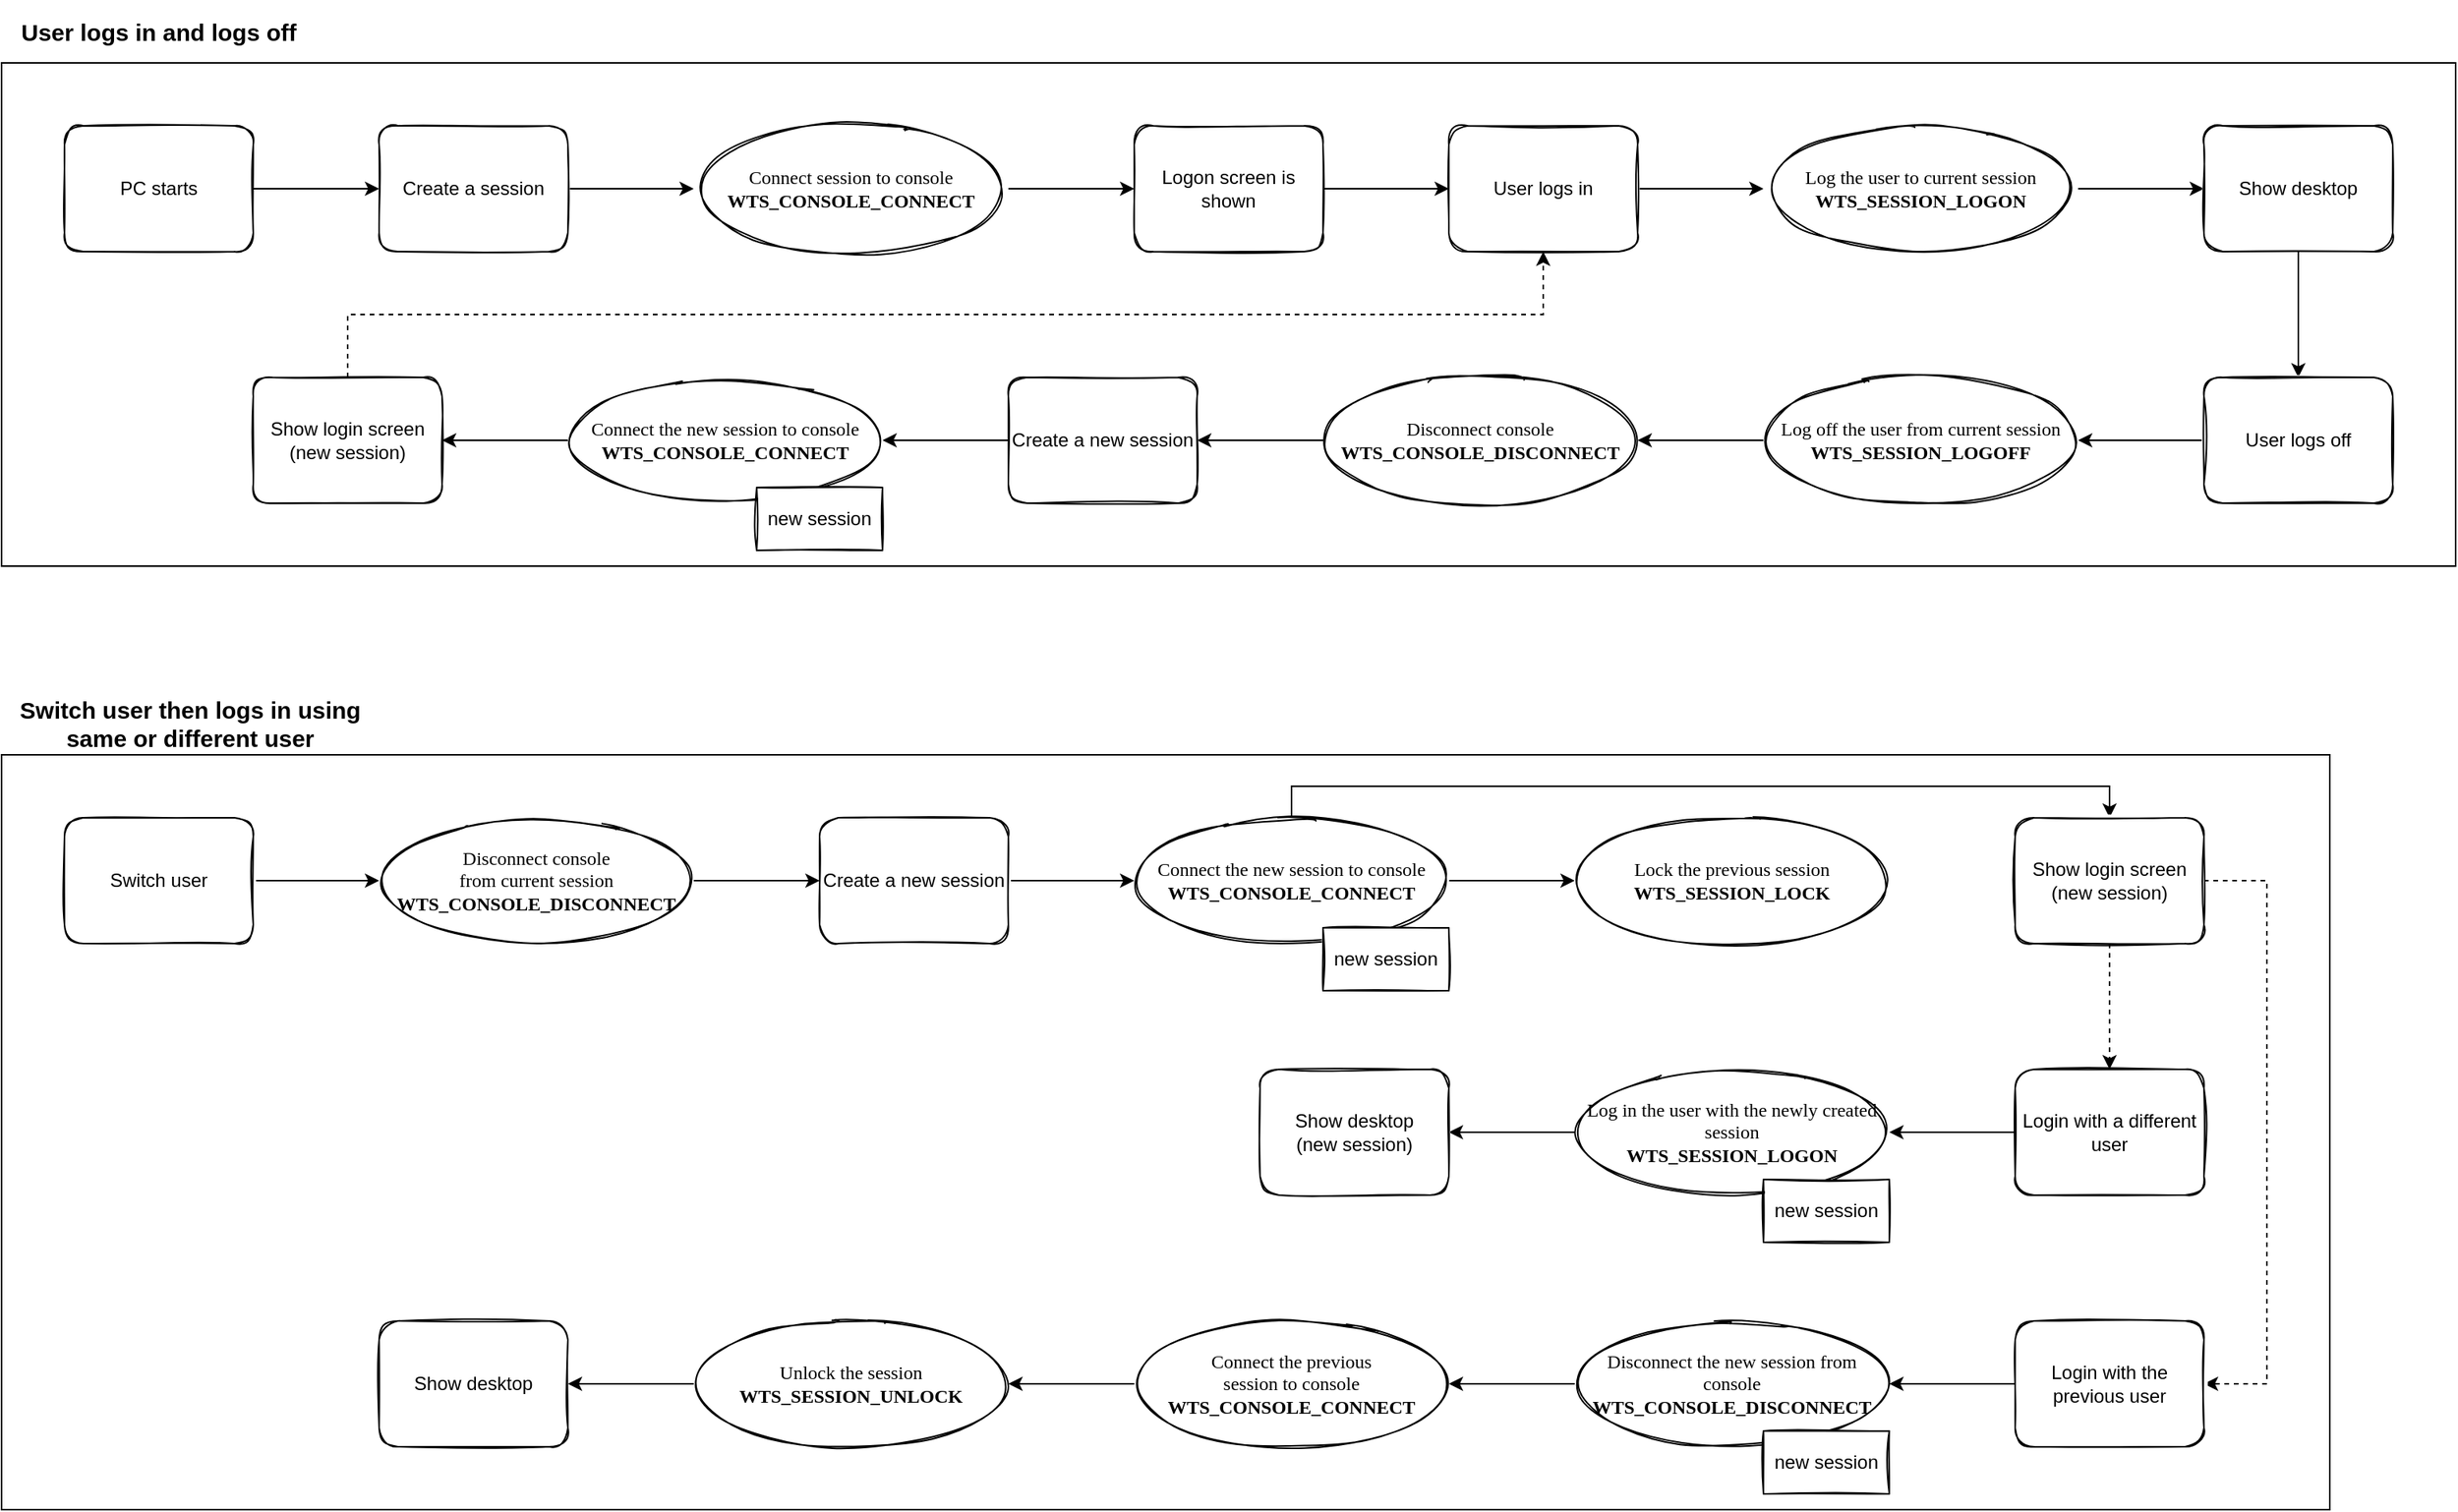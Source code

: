 <mxfile version="13.6.2" type="device"><diagram name="Page-1" id="42789a77-a242-8287-6e28-9cd8cfd52e62"><mxGraphModel dx="1220" dy="1173" grid="1" gridSize="10" guides="1" tooltips="1" connect="1" arrows="1" fold="1" page="1" pageScale="1" pageWidth="1100" pageHeight="850" background="#ffffff" math="0" shadow="0"><root><mxCell id="0"/><mxCell id="1" parent="0"/><mxCell id="PDuBbz3rDySn99DpG4Z0-65" value="" style="rounded=0;whiteSpace=wrap;html=1;shadow=0;glass=0;sketch=0;fillColor=none;fontSize=15;" vertex="1" parent="1"><mxGeometry x="80" y="520" width="1480" height="480" as="geometry"/></mxCell><mxCell id="PDuBbz3rDySn99DpG4Z0-30" value="" style="rounded=0;whiteSpace=wrap;html=1;shadow=0;glass=0;sketch=0;fillColor=none;" vertex="1" parent="1"><mxGeometry x="80" y="80" width="1560" height="320" as="geometry"/></mxCell><mxCell id="PDuBbz3rDySn99DpG4Z0-19" value="" style="edgeStyle=orthogonalEdgeStyle;rounded=0;orthogonalLoop=1;jettySize=auto;html=1;shadow=0;" edge="1" parent="1" source="PDuBbz3rDySn99DpG4Z0-1" target="PDuBbz3rDySn99DpG4Z0-9"><mxGeometry relative="1" as="geometry"/></mxCell><mxCell id="PDuBbz3rDySn99DpG4Z0-1" value="Connect session to console&lt;br&gt;&lt;b&gt;WTS_CONSOLE_CONNECT&lt;/b&gt;" style="ellipse;whiteSpace=wrap;html=1;rounded=0;shadow=0;comic=0;labelBackgroundColor=none;strokeWidth=1;fontFamily=Verdana;fontSize=12;align=center;sketch=1;" vertex="1" parent="1"><mxGeometry x="520" y="120" width="200" height="80" as="geometry"/></mxCell><mxCell id="PDuBbz3rDySn99DpG4Z0-18" value="" style="edgeStyle=orthogonalEdgeStyle;rounded=0;orthogonalLoop=1;jettySize=auto;html=1;shadow=0;" edge="1" parent="1" source="PDuBbz3rDySn99DpG4Z0-3" target="PDuBbz3rDySn99DpG4Z0-1"><mxGeometry relative="1" as="geometry"/></mxCell><mxCell id="PDuBbz3rDySn99DpG4Z0-3" value="Create a session" style="rounded=1;whiteSpace=wrap;html=1;shadow=0;glass=0;sketch=1;" vertex="1" parent="1"><mxGeometry x="320" y="120" width="120" height="80" as="geometry"/></mxCell><mxCell id="PDuBbz3rDySn99DpG4Z0-17" value="" style="edgeStyle=orthogonalEdgeStyle;rounded=0;orthogonalLoop=1;jettySize=auto;html=1;shadow=0;" edge="1" parent="1" source="PDuBbz3rDySn99DpG4Z0-5" target="PDuBbz3rDySn99DpG4Z0-3"><mxGeometry relative="1" as="geometry"/></mxCell><mxCell id="PDuBbz3rDySn99DpG4Z0-5" value="PC starts" style="rounded=1;whiteSpace=wrap;html=1;shadow=0;glass=0;sketch=1;" vertex="1" parent="1"><mxGeometry x="120" y="120" width="120" height="80" as="geometry"/></mxCell><mxCell id="PDuBbz3rDySn99DpG4Z0-21" value="" style="edgeStyle=orthogonalEdgeStyle;rounded=0;orthogonalLoop=1;jettySize=auto;html=1;shadow=0;" edge="1" parent="1" source="PDuBbz3rDySn99DpG4Z0-6" target="PDuBbz3rDySn99DpG4Z0-7"><mxGeometry relative="1" as="geometry"/></mxCell><mxCell id="PDuBbz3rDySn99DpG4Z0-6" value="User logs in" style="rounded=1;whiteSpace=wrap;html=1;shadow=0;glass=0;sketch=1;" vertex="1" parent="1"><mxGeometry x="1000" y="120" width="120" height="80" as="geometry"/></mxCell><mxCell id="PDuBbz3rDySn99DpG4Z0-22" value="" style="edgeStyle=orthogonalEdgeStyle;rounded=0;orthogonalLoop=1;jettySize=auto;html=1;shadow=0;" edge="1" parent="1" source="PDuBbz3rDySn99DpG4Z0-7" target="PDuBbz3rDySn99DpG4Z0-8"><mxGeometry relative="1" as="geometry"/></mxCell><mxCell id="PDuBbz3rDySn99DpG4Z0-7" value="Log the user to current session&lt;br&gt;&lt;b&gt;WTS_SESSION_LOGON&lt;/b&gt;" style="ellipse;whiteSpace=wrap;html=1;rounded=0;shadow=0;comic=0;labelBackgroundColor=none;strokeWidth=1;fontFamily=Verdana;fontSize=12;align=center;sketch=1;" vertex="1" parent="1"><mxGeometry x="1200" y="120" width="200" height="80" as="geometry"/></mxCell><mxCell id="PDuBbz3rDySn99DpG4Z0-23" value="" style="edgeStyle=orthogonalEdgeStyle;rounded=0;orthogonalLoop=1;jettySize=auto;html=1;shadow=0;" edge="1" parent="1" source="PDuBbz3rDySn99DpG4Z0-8" target="PDuBbz3rDySn99DpG4Z0-11"><mxGeometry relative="1" as="geometry"/></mxCell><mxCell id="PDuBbz3rDySn99DpG4Z0-8" value="Show desktop" style="rounded=1;whiteSpace=wrap;html=1;shadow=0;glass=0;sketch=1;" vertex="1" parent="1"><mxGeometry x="1480" y="120" width="120" height="80" as="geometry"/></mxCell><mxCell id="PDuBbz3rDySn99DpG4Z0-20" value="" style="edgeStyle=orthogonalEdgeStyle;rounded=0;orthogonalLoop=1;jettySize=auto;html=1;shadow=0;" edge="1" parent="1" source="PDuBbz3rDySn99DpG4Z0-9" target="PDuBbz3rDySn99DpG4Z0-6"><mxGeometry relative="1" as="geometry"/></mxCell><mxCell id="PDuBbz3rDySn99DpG4Z0-9" value="Logon screen is shown" style="rounded=1;whiteSpace=wrap;html=1;shadow=0;glass=0;sketch=1;" vertex="1" parent="1"><mxGeometry x="800" y="120" width="120" height="80" as="geometry"/></mxCell><mxCell id="PDuBbz3rDySn99DpG4Z0-25" value="" style="edgeStyle=orthogonalEdgeStyle;rounded=0;orthogonalLoop=1;jettySize=auto;html=1;shadow=0;" edge="1" parent="1" source="PDuBbz3rDySn99DpG4Z0-10" target="PDuBbz3rDySn99DpG4Z0-12"><mxGeometry relative="1" as="geometry"/></mxCell><mxCell id="PDuBbz3rDySn99DpG4Z0-10" value="Log off the user from current session&lt;br&gt;&lt;b&gt;WTS_SESSION_LOGOFF&lt;/b&gt;" style="ellipse;whiteSpace=wrap;html=1;rounded=0;shadow=0;comic=0;labelBackgroundColor=none;strokeWidth=1;fontFamily=Verdana;fontSize=12;align=center;sketch=1;" vertex="1" parent="1"><mxGeometry x="1200" y="280" width="200" height="80" as="geometry"/></mxCell><mxCell id="PDuBbz3rDySn99DpG4Z0-24" value="" style="edgeStyle=orthogonalEdgeStyle;rounded=0;orthogonalLoop=1;jettySize=auto;html=1;shadow=0;" edge="1" parent="1" source="PDuBbz3rDySn99DpG4Z0-11" target="PDuBbz3rDySn99DpG4Z0-10"><mxGeometry relative="1" as="geometry"/></mxCell><mxCell id="PDuBbz3rDySn99DpG4Z0-11" value="User logs off" style="rounded=1;whiteSpace=wrap;html=1;shadow=0;glass=0;sketch=1;" vertex="1" parent="1"><mxGeometry x="1480" y="280" width="120" height="80" as="geometry"/></mxCell><mxCell id="PDuBbz3rDySn99DpG4Z0-26" value="" style="edgeStyle=orthogonalEdgeStyle;rounded=0;orthogonalLoop=1;jettySize=auto;html=1;shadow=0;" edge="1" parent="1" source="PDuBbz3rDySn99DpG4Z0-12" target="PDuBbz3rDySn99DpG4Z0-13"><mxGeometry relative="1" as="geometry"/></mxCell><mxCell id="PDuBbz3rDySn99DpG4Z0-12" value="Disconnect console&lt;br&gt;&lt;b&gt;WTS_CONSOLE_DISCONNECT&lt;/b&gt;" style="ellipse;whiteSpace=wrap;html=1;rounded=0;shadow=0;comic=0;labelBackgroundColor=none;strokeWidth=1;fontFamily=Verdana;fontSize=12;align=center;sketch=1;" vertex="1" parent="1"><mxGeometry x="920" y="280" width="200" height="80" as="geometry"/></mxCell><mxCell id="PDuBbz3rDySn99DpG4Z0-27" value="" style="edgeStyle=orthogonalEdgeStyle;rounded=0;orthogonalLoop=1;jettySize=auto;html=1;entryX=1;entryY=0.5;entryDx=0;entryDy=0;shadow=0;" edge="1" parent="1" source="PDuBbz3rDySn99DpG4Z0-13" target="PDuBbz3rDySn99DpG4Z0-14"><mxGeometry relative="1" as="geometry"/></mxCell><mxCell id="PDuBbz3rDySn99DpG4Z0-13" value="Create a new session" style="rounded=1;whiteSpace=wrap;html=1;shadow=0;glass=0;sketch=1;" vertex="1" parent="1"><mxGeometry x="720" y="280" width="120" height="80" as="geometry"/></mxCell><mxCell id="PDuBbz3rDySn99DpG4Z0-28" value="" style="edgeStyle=orthogonalEdgeStyle;rounded=0;orthogonalLoop=1;jettySize=auto;html=1;shadow=0;" edge="1" parent="1" source="PDuBbz3rDySn99DpG4Z0-14" target="PDuBbz3rDySn99DpG4Z0-16"><mxGeometry relative="1" as="geometry"/></mxCell><mxCell id="PDuBbz3rDySn99DpG4Z0-14" value="Connect the new session to console&lt;br&gt;&lt;b&gt;WTS_CONSOLE_CONNECT&lt;/b&gt;" style="ellipse;whiteSpace=wrap;html=1;rounded=0;shadow=0;comic=0;labelBackgroundColor=none;strokeWidth=1;fontFamily=Verdana;fontSize=12;align=center;sketch=1;" vertex="1" parent="1"><mxGeometry x="440" y="280" width="200" height="80" as="geometry"/></mxCell><mxCell id="PDuBbz3rDySn99DpG4Z0-15" value="new session" style="rounded=0;whiteSpace=wrap;html=1;shadow=0;glass=0;sketch=1;" vertex="1" parent="1"><mxGeometry x="560" y="350" width="80" height="40" as="geometry"/></mxCell><mxCell id="PDuBbz3rDySn99DpG4Z0-29" style="edgeStyle=orthogonalEdgeStyle;rounded=0;orthogonalLoop=1;jettySize=auto;html=1;entryX=0.5;entryY=1;entryDx=0;entryDy=0;exitX=0.5;exitY=0;exitDx=0;exitDy=0;dashed=1;shadow=0;" edge="1" parent="1" source="PDuBbz3rDySn99DpG4Z0-16" target="PDuBbz3rDySn99DpG4Z0-6"><mxGeometry relative="1" as="geometry"/></mxCell><mxCell id="PDuBbz3rDySn99DpG4Z0-16" value="Show login screen&lt;br&gt;(new session)" style="rounded=1;whiteSpace=wrap;html=1;shadow=0;glass=0;sketch=1;" vertex="1" parent="1"><mxGeometry x="240" y="280" width="120" height="80" as="geometry"/></mxCell><mxCell id="PDuBbz3rDySn99DpG4Z0-31" value="User logs in and logs off" style="text;html=1;strokeColor=none;fillColor=none;align=center;verticalAlign=middle;whiteSpace=wrap;rounded=0;shadow=0;glass=0;sketch=0;fontStyle=1;fontSize=15;" vertex="1" parent="1"><mxGeometry x="80" y="40" width="200" height="40" as="geometry"/></mxCell><mxCell id="PDuBbz3rDySn99DpG4Z0-40" value="" style="edgeStyle=orthogonalEdgeStyle;rounded=0;orthogonalLoop=1;jettySize=auto;html=1;fontSize=15;shadow=0;" edge="1" parent="1" source="PDuBbz3rDySn99DpG4Z0-32" target="PDuBbz3rDySn99DpG4Z0-34"><mxGeometry relative="1" as="geometry"/></mxCell><mxCell id="PDuBbz3rDySn99DpG4Z0-32" value="Switch user" style="rounded=1;whiteSpace=wrap;html=1;shadow=0;glass=0;sketch=1;" vertex="1" parent="1"><mxGeometry x="120" y="560" width="120" height="80" as="geometry"/></mxCell><mxCell id="PDuBbz3rDySn99DpG4Z0-43" value="" style="edgeStyle=orthogonalEdgeStyle;rounded=0;orthogonalLoop=1;jettySize=auto;html=1;fontSize=15;shadow=0;" edge="1" parent="1" source="PDuBbz3rDySn99DpG4Z0-34" target="PDuBbz3rDySn99DpG4Z0-35"><mxGeometry relative="1" as="geometry"/></mxCell><mxCell id="PDuBbz3rDySn99DpG4Z0-34" value="Disconnect console&lt;br&gt;from current session&lt;br&gt;&lt;b&gt;WTS_CONSOLE_DISCONNECT&lt;/b&gt;" style="ellipse;whiteSpace=wrap;html=1;rounded=0;shadow=0;comic=0;labelBackgroundColor=none;strokeWidth=1;fontFamily=Verdana;fontSize=12;align=center;sketch=1;" vertex="1" parent="1"><mxGeometry x="320" y="560" width="200" height="80" as="geometry"/></mxCell><mxCell id="PDuBbz3rDySn99DpG4Z0-44" value="" style="edgeStyle=orthogonalEdgeStyle;rounded=0;orthogonalLoop=1;jettySize=auto;html=1;fontSize=15;shadow=0;" edge="1" parent="1" source="PDuBbz3rDySn99DpG4Z0-35" target="PDuBbz3rDySn99DpG4Z0-36"><mxGeometry relative="1" as="geometry"/></mxCell><mxCell id="PDuBbz3rDySn99DpG4Z0-35" value="Create a new session" style="rounded=1;whiteSpace=wrap;html=1;shadow=0;glass=0;sketch=1;" vertex="1" parent="1"><mxGeometry x="600" y="560" width="120" height="80" as="geometry"/></mxCell><mxCell id="PDuBbz3rDySn99DpG4Z0-45" value="" style="edgeStyle=orthogonalEdgeStyle;rounded=0;orthogonalLoop=1;jettySize=auto;html=1;fontSize=15;shadow=0;" edge="1" parent="1" source="PDuBbz3rDySn99DpG4Z0-36" target="PDuBbz3rDySn99DpG4Z0-39"><mxGeometry relative="1" as="geometry"/></mxCell><mxCell id="PDuBbz3rDySn99DpG4Z0-46" style="edgeStyle=orthogonalEdgeStyle;rounded=0;orthogonalLoop=1;jettySize=auto;html=1;entryX=0.5;entryY=0;entryDx=0;entryDy=0;fontSize=15;exitX=0.5;exitY=0;exitDx=0;exitDy=0;shadow=0;" edge="1" parent="1" source="PDuBbz3rDySn99DpG4Z0-36" target="PDuBbz3rDySn99DpG4Z0-38"><mxGeometry relative="1" as="geometry"/></mxCell><mxCell id="PDuBbz3rDySn99DpG4Z0-36" value="Connect the new session to console&lt;br&gt;&lt;b&gt;WTS_CONSOLE_CONNECT&lt;/b&gt;" style="ellipse;whiteSpace=wrap;html=1;rounded=0;shadow=0;comic=0;labelBackgroundColor=none;strokeWidth=1;fontFamily=Verdana;fontSize=12;align=center;sketch=1;" vertex="1" parent="1"><mxGeometry x="800" y="560" width="200" height="80" as="geometry"/></mxCell><mxCell id="PDuBbz3rDySn99DpG4Z0-37" value="new session" style="rounded=0;whiteSpace=wrap;html=1;shadow=0;glass=0;sketch=1;" vertex="1" parent="1"><mxGeometry x="920" y="630" width="80" height="40" as="geometry"/></mxCell><mxCell id="PDuBbz3rDySn99DpG4Z0-63" value="" style="edgeStyle=orthogonalEdgeStyle;rounded=0;orthogonalLoop=1;jettySize=auto;html=1;fontSize=15;dashed=1;shadow=0;" edge="1" parent="1" source="PDuBbz3rDySn99DpG4Z0-38" target="PDuBbz3rDySn99DpG4Z0-47"><mxGeometry relative="1" as="geometry"/></mxCell><mxCell id="PDuBbz3rDySn99DpG4Z0-64" style="edgeStyle=orthogonalEdgeStyle;rounded=0;orthogonalLoop=1;jettySize=auto;html=1;entryX=1;entryY=0.5;entryDx=0;entryDy=0;dashed=1;fontSize=15;exitX=1;exitY=0.5;exitDx=0;exitDy=0;shadow=0;" edge="1" parent="1" source="PDuBbz3rDySn99DpG4Z0-38" target="PDuBbz3rDySn99DpG4Z0-51"><mxGeometry relative="1" as="geometry"><Array as="points"><mxPoint x="1520" y="600"/><mxPoint x="1520" y="920"/></Array></mxGeometry></mxCell><mxCell id="PDuBbz3rDySn99DpG4Z0-38" value="Show login screen&lt;br&gt;(new session)" style="rounded=1;whiteSpace=wrap;html=1;shadow=0;glass=0;sketch=1;" vertex="1" parent="1"><mxGeometry x="1360" y="560" width="120" height="80" as="geometry"/></mxCell><mxCell id="PDuBbz3rDySn99DpG4Z0-39" value="Lock the previous session&lt;br&gt;&lt;b&gt;WTS_SESSION_LOCK&lt;/b&gt;" style="ellipse;whiteSpace=wrap;html=1;rounded=0;shadow=0;comic=0;labelBackgroundColor=none;strokeWidth=1;fontFamily=Verdana;fontSize=12;align=center;sketch=1;" vertex="1" parent="1"><mxGeometry x="1080" y="560" width="200" height="80" as="geometry"/></mxCell><mxCell id="PDuBbz3rDySn99DpG4Z0-57" value="" style="edgeStyle=orthogonalEdgeStyle;rounded=0;orthogonalLoop=1;jettySize=auto;html=1;fontSize=15;entryX=1;entryY=0.5;entryDx=0;entryDy=0;shadow=0;" edge="1" parent="1" source="PDuBbz3rDySn99DpG4Z0-47" target="PDuBbz3rDySn99DpG4Z0-48"><mxGeometry relative="1" as="geometry"/></mxCell><mxCell id="PDuBbz3rDySn99DpG4Z0-47" value="Login with a different user" style="rounded=1;whiteSpace=wrap;html=1;shadow=0;glass=0;sketch=1;" vertex="1" parent="1"><mxGeometry x="1360" y="720" width="120" height="80" as="geometry"/></mxCell><mxCell id="PDuBbz3rDySn99DpG4Z0-58" value="" style="edgeStyle=orthogonalEdgeStyle;rounded=0;orthogonalLoop=1;jettySize=auto;html=1;fontSize=15;shadow=0;" edge="1" parent="1" source="PDuBbz3rDySn99DpG4Z0-48" target="PDuBbz3rDySn99DpG4Z0-50"><mxGeometry relative="1" as="geometry"/></mxCell><mxCell id="PDuBbz3rDySn99DpG4Z0-48" value="Log in the user with the newly created session&lt;br&gt;&lt;b&gt;WTS_SESSION_LOGON&lt;/b&gt;" style="ellipse;whiteSpace=wrap;html=1;rounded=0;shadow=0;comic=0;labelBackgroundColor=none;strokeWidth=1;fontFamily=Verdana;fontSize=12;align=center;sketch=1;" vertex="1" parent="1"><mxGeometry x="1080" y="720" width="200" height="80" as="geometry"/></mxCell><mxCell id="PDuBbz3rDySn99DpG4Z0-49" value="new session" style="rounded=0;whiteSpace=wrap;html=1;shadow=0;glass=0;sketch=1;" vertex="1" parent="1"><mxGeometry x="1200" y="790" width="80" height="40" as="geometry"/></mxCell><mxCell id="PDuBbz3rDySn99DpG4Z0-50" value="Show desktop&lt;br&gt;(new session)" style="rounded=1;whiteSpace=wrap;html=1;shadow=0;glass=0;sketch=1;" vertex="1" parent="1"><mxGeometry x="880" y="720" width="120" height="80" as="geometry"/></mxCell><mxCell id="PDuBbz3rDySn99DpG4Z0-59" style="edgeStyle=orthogonalEdgeStyle;rounded=0;orthogonalLoop=1;jettySize=auto;html=1;entryX=1;entryY=0.5;entryDx=0;entryDy=0;fontSize=15;shadow=0;" edge="1" parent="1" source="PDuBbz3rDySn99DpG4Z0-51" target="PDuBbz3rDySn99DpG4Z0-52"><mxGeometry relative="1" as="geometry"/></mxCell><mxCell id="PDuBbz3rDySn99DpG4Z0-51" value="Login with the previous user" style="rounded=1;whiteSpace=wrap;html=1;shadow=0;glass=0;sketch=1;" vertex="1" parent="1"><mxGeometry x="1360" y="880" width="120" height="80" as="geometry"/></mxCell><mxCell id="PDuBbz3rDySn99DpG4Z0-60" value="" style="edgeStyle=orthogonalEdgeStyle;rounded=0;orthogonalLoop=1;jettySize=auto;html=1;fontSize=15;shadow=0;" edge="1" parent="1" source="PDuBbz3rDySn99DpG4Z0-52" target="PDuBbz3rDySn99DpG4Z0-54"><mxGeometry relative="1" as="geometry"/></mxCell><mxCell id="PDuBbz3rDySn99DpG4Z0-52" value="Disconnect the new session from console&lt;br&gt;&lt;b&gt;WTS_CONSOLE_DISCONNECT&lt;/b&gt;" style="ellipse;whiteSpace=wrap;html=1;rounded=0;shadow=0;comic=0;labelBackgroundColor=none;strokeWidth=1;fontFamily=Verdana;fontSize=12;align=center;sketch=1;" vertex="1" parent="1"><mxGeometry x="1080" y="880" width="200" height="80" as="geometry"/></mxCell><mxCell id="PDuBbz3rDySn99DpG4Z0-53" value="new session" style="rounded=0;whiteSpace=wrap;html=1;shadow=0;glass=0;sketch=1;" vertex="1" parent="1"><mxGeometry x="1200" y="950" width="80" height="40" as="geometry"/></mxCell><mxCell id="PDuBbz3rDySn99DpG4Z0-61" value="" style="edgeStyle=orthogonalEdgeStyle;rounded=0;orthogonalLoop=1;jettySize=auto;html=1;fontSize=15;shadow=0;" edge="1" parent="1" source="PDuBbz3rDySn99DpG4Z0-54" target="PDuBbz3rDySn99DpG4Z0-55"><mxGeometry relative="1" as="geometry"/></mxCell><mxCell id="PDuBbz3rDySn99DpG4Z0-54" value="Connect the previous&lt;br&gt;session to console&lt;br&gt;&lt;b&gt;WTS_CONSOLE_CONNECT&lt;/b&gt;" style="ellipse;whiteSpace=wrap;html=1;rounded=0;shadow=0;comic=0;labelBackgroundColor=none;strokeWidth=1;fontFamily=Verdana;fontSize=12;align=center;sketch=1;" vertex="1" parent="1"><mxGeometry x="800" y="880" width="200" height="80" as="geometry"/></mxCell><mxCell id="PDuBbz3rDySn99DpG4Z0-62" value="" style="edgeStyle=orthogonalEdgeStyle;rounded=0;orthogonalLoop=1;jettySize=auto;html=1;fontSize=15;shadow=0;" edge="1" parent="1" source="PDuBbz3rDySn99DpG4Z0-55" target="PDuBbz3rDySn99DpG4Z0-56"><mxGeometry relative="1" as="geometry"/></mxCell><mxCell id="PDuBbz3rDySn99DpG4Z0-55" value="Unlock the session&lt;br&gt;&lt;b&gt;WTS_SESSION_UNLOCK&lt;/b&gt;" style="ellipse;whiteSpace=wrap;html=1;rounded=0;shadow=0;comic=0;labelBackgroundColor=none;strokeWidth=1;fontFamily=Verdana;fontSize=12;align=center;sketch=1;" vertex="1" parent="1"><mxGeometry x="520" y="880" width="200" height="80" as="geometry"/></mxCell><mxCell id="PDuBbz3rDySn99DpG4Z0-56" value="Show desktop" style="rounded=1;whiteSpace=wrap;html=1;shadow=0;glass=0;sketch=1;" vertex="1" parent="1"><mxGeometry x="320" y="880" width="120" height="80" as="geometry"/></mxCell><mxCell id="PDuBbz3rDySn99DpG4Z0-66" value="Switch user then logs in using same or different user" style="text;html=1;strokeColor=none;fillColor=none;align=center;verticalAlign=middle;whiteSpace=wrap;rounded=0;shadow=0;glass=0;sketch=0;fontStyle=1;fontSize=15;" vertex="1" parent="1"><mxGeometry x="80" y="480" width="240" height="40" as="geometry"/></mxCell></root></mxGraphModel></diagram></mxfile>